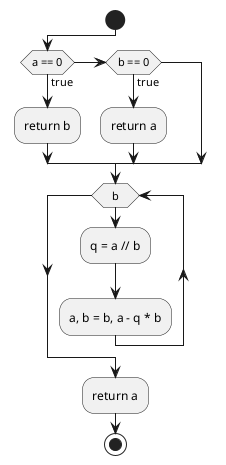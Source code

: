 @startuml gcd
start
if (a == 0) then (true)
  :return b;
elseif (b == 0) then (true)
  :return a;
endif
while (b)
  :q = a // b;
  :a, b = b, a - q * b;
endwhile
:return a;
stop
@enduml
